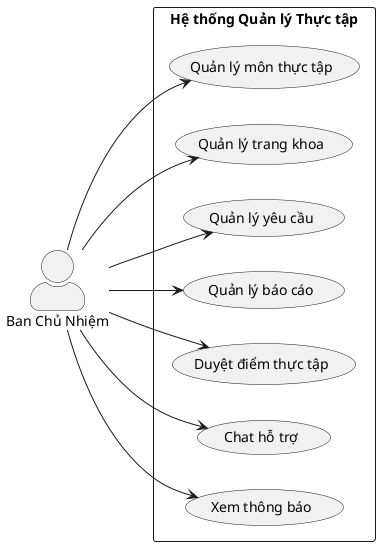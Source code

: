@startuml Usecase - Ban Chủ Nhiệm (BCN)
left to right direction
skinparam actorStyle awesome

actor "Ban Chủ Nhiệm" as BCN

rectangle "Hệ thống Quản lý Thực tập" {
  usecase "Quản lý môn thực tập" as UC_BCN_1
  usecase "Quản lý trang khoa" as UC_BCN_2
  usecase "Quản lý yêu cầu" as UC_BCN_3
  usecase "Quản lý báo cáo" as UC_BCN_4
  usecase "Duyệt điểm thực tập" as UC_BCN_5
  usecase "Chat hỗ trợ" as UC_BCN_6
  usecase "Xem thông báo" as UC_BCN_7
}

BCN --> UC_BCN_1
BCN --> UC_BCN_2
BCN --> UC_BCN_3
BCN --> UC_BCN_4
BCN --> UC_BCN_5
BCN --> UC_BCN_6
BCN --> UC_BCN_7

@enduml
